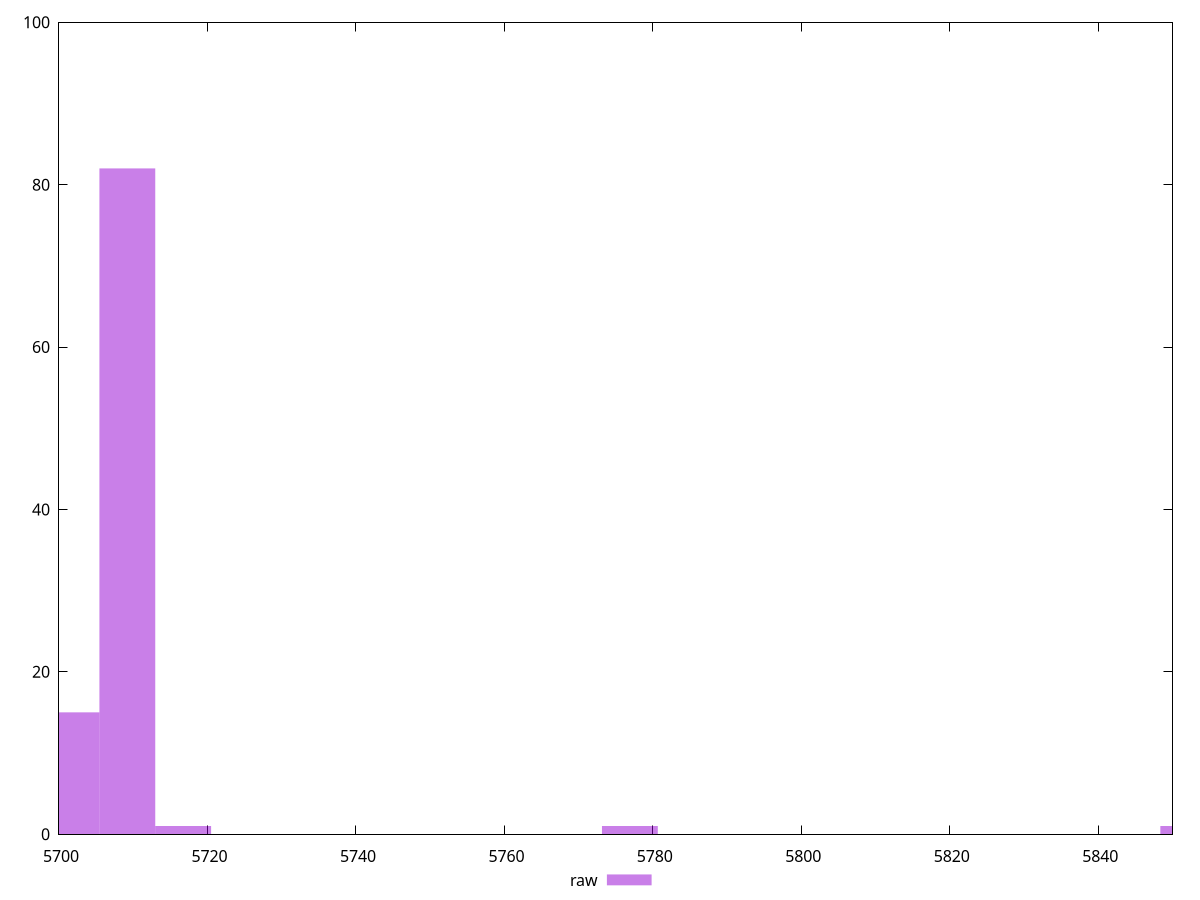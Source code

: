reset

$raw <<EOF
5852.123767274471 1
5701.683567601605 15
5776.903667438038 1
5709.205577585249 82
5716.727587568892 1
EOF

set key outside below
set boxwidth 7.5220099836432786
set xrange [5700:5850]
set yrange [0:100]
set style fill transparent solid 0.5 noborder
set terminal svg size 640, 490 enhanced background rgb 'white'
set output "report_00007_2020-12-11T15:55:29.892Z/uses-text-compression/samples/pages+cached/raw/histogram.svg"

plot $raw title "raw" with boxes

reset
